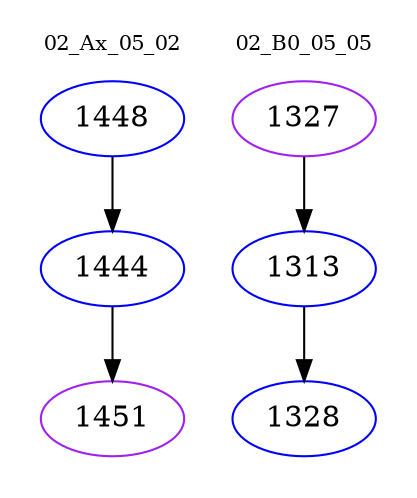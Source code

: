digraph{
subgraph cluster_0 {
color = white
label = "02_Ax_05_02";
fontsize=10;
T0_1448 [label="1448", color="blue"]
T0_1448 -> T0_1444 [color="black"]
T0_1444 [label="1444", color="blue"]
T0_1444 -> T0_1451 [color="black"]
T0_1451 [label="1451", color="purple"]
}
subgraph cluster_1 {
color = white
label = "02_B0_05_05";
fontsize=10;
T1_1327 [label="1327", color="purple"]
T1_1327 -> T1_1313 [color="black"]
T1_1313 [label="1313", color="blue"]
T1_1313 -> T1_1328 [color="black"]
T1_1328 [label="1328", color="blue"]
}
}
